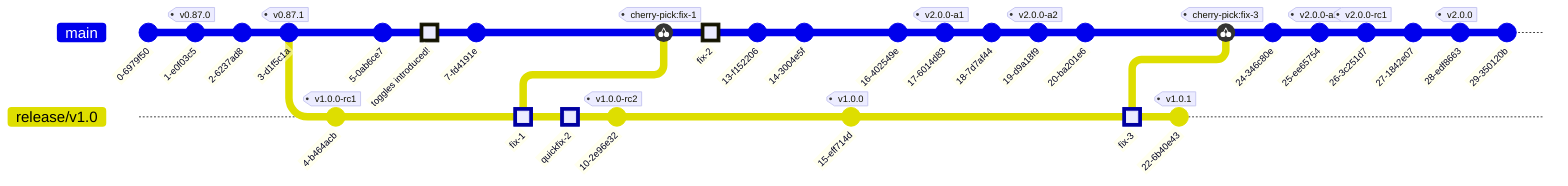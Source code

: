 %% To build (from project root): uv run --with mermaid-cli mmdc -i docs/diagrams/vita-branch-strat.mmd -o docs/diagrams/vita-branch-strat.svg

gitGraph
  commit
  commit tag: "v0.87.0"
  commit
  commit tag: "v0.87.1"
  branch "release/v1.0"
  commit tag: "v1.0.0-rc1"
  switch main
  commit
  commit id: "toggles introduced!" type: HIGHLIGHT
  commit
  switch "release/v1.0"
  commit id: "fix-1" type: HIGHLIGHT
  commit id: "quickfix-2" type: HIGHLIGHT
  commit tag: "v1.0.0-rc2"
  switch main
  cherry-pick id: "fix-1"
  commit id: "fix-2" type: HIGHLIGHT
  commit
  commit
  switch "release/v1.0"
  commit tag: "v1.0.0"
  switch main
  commit
  commit tag: "v2.0.0-a1"
  commit
  commit tag: "v2.0.0-a2"
  commit
  switch "release/v1.0"
  commit id: "fix-3" type: HIGHLIGHT
  commit tag: "v1.0.1"
  switch main
  cherry-pick id: "fix-3"
  commit
  commit tag: "v2.0.0-a3"
  commit tag: "v2.0.0-rc1"
  commit
  commit tag: "v2.0.0"
  commit
